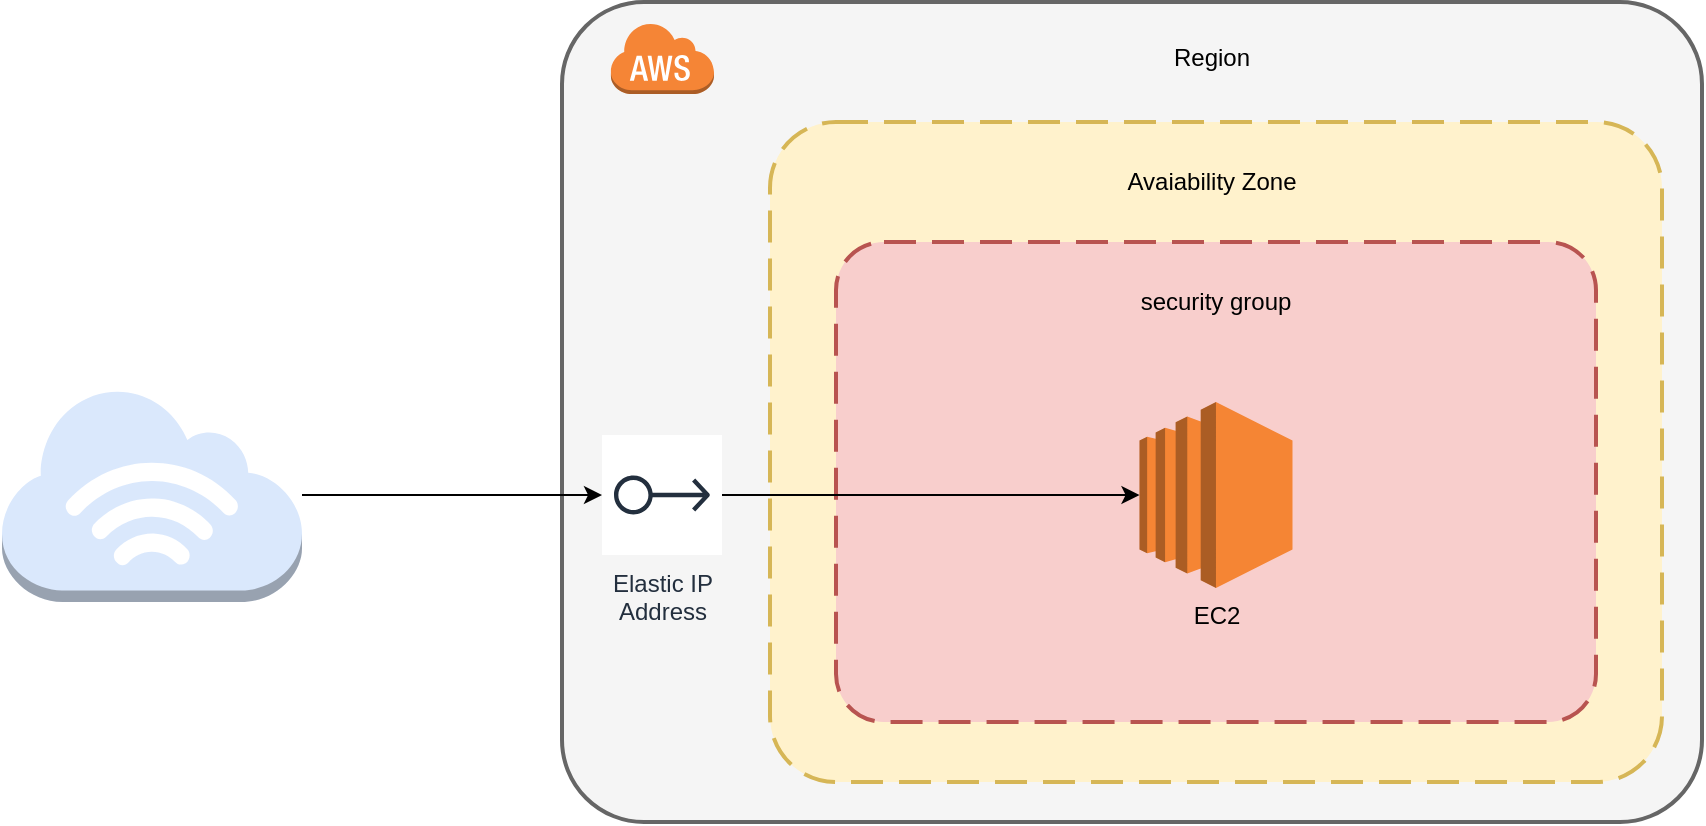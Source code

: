 <mxfile version="15.1.2" type="device"><diagram id="IehID1VTRrrpRWPmuVBC" name="Page-1"><mxGraphModel dx="1915" dy="1719" grid="1" gridSize="10" guides="1" tooltips="1" connect="1" arrows="1" fold="1" page="1" pageScale="1" pageWidth="827" pageHeight="1169" math="0" shadow="0"><root><mxCell id="0"/><mxCell id="1" parent="0"/><mxCell id="zvWUIAIdYLFrgLBPvGFA-2" value="" style="rounded=1;arcSize=10;dashed=0;fillColor=#f5f5f5;strokeWidth=2;strokeColor=#666666;fontColor=#333333;" vertex="1" parent="1"><mxGeometry x="40" width="570" height="410" as="geometry"/></mxCell><mxCell id="zvWUIAIdYLFrgLBPvGFA-10" value="" style="rounded=1;arcSize=10;dashed=1;strokeColor=#d6b656;fillColor=#fff2cc;dashPattern=8 4;strokeWidth=2;" vertex="1" parent="1"><mxGeometry x="144" y="60" width="446" height="330" as="geometry"/></mxCell><mxCell id="zvWUIAIdYLFrgLBPvGFA-1" value="" style="rounded=1;arcSize=10;dashed=1;strokeColor=#b85450;fillColor=#f8cecc;dashPattern=8 4;strokeWidth=2;" vertex="1" parent="1"><mxGeometry x="177" y="120" width="380" height="240" as="geometry"/></mxCell><mxCell id="zvWUIAIdYLFrgLBPvGFA-3" value="" style="dashed=0;html=1;shape=mxgraph.aws3.cloud;fillColor=#F58536;gradientColor=none;dashed=0;" vertex="1" parent="1"><mxGeometry x="64" y="10" width="52" height="36" as="geometry"/></mxCell><mxCell id="zvWUIAIdYLFrgLBPvGFA-4" value="EC2" style="outlineConnect=0;dashed=0;verticalLabelPosition=bottom;verticalAlign=top;align=center;html=1;shape=mxgraph.aws3.ec2;fillColor=#F58534;gradientColor=none;" vertex="1" parent="1"><mxGeometry x="328.75" y="200" width="76.5" height="93" as="geometry"/></mxCell><mxCell id="zvWUIAIdYLFrgLBPvGFA-8" style="edgeStyle=orthogonalEdgeStyle;rounded=0;orthogonalLoop=1;jettySize=auto;html=1;" edge="1" parent="1" source="zvWUIAIdYLFrgLBPvGFA-7" target="zvWUIAIdYLFrgLBPvGFA-4"><mxGeometry relative="1" as="geometry"/></mxCell><mxCell id="zvWUIAIdYLFrgLBPvGFA-7" value="Elastic IP&#10;Address" style="sketch=0;outlineConnect=0;fontColor=#232F3E;gradientColor=none;strokeColor=#232F3E;fillColor=#ffffff;dashed=0;verticalLabelPosition=bottom;verticalAlign=top;align=center;html=1;fontSize=12;fontStyle=0;aspect=fixed;shape=mxgraph.aws4.resourceIcon;resIcon=mxgraph.aws4.elastic_ip_address;" vertex="1" parent="1"><mxGeometry x="60" y="216.5" width="60" height="60" as="geometry"/></mxCell><mxCell id="zvWUIAIdYLFrgLBPvGFA-9" value="security group" style="text;html=1;strokeColor=none;fillColor=none;align=center;verticalAlign=middle;whiteSpace=wrap;rounded=0;" vertex="1" parent="1"><mxGeometry x="312" y="140" width="110" height="20" as="geometry"/></mxCell><mxCell id="zvWUIAIdYLFrgLBPvGFA-11" value="Avaiability Zone" style="text;html=1;strokeColor=none;fillColor=none;align=center;verticalAlign=middle;whiteSpace=wrap;rounded=0;" vertex="1" parent="1"><mxGeometry x="310" y="80" width="110" height="20" as="geometry"/></mxCell><mxCell id="zvWUIAIdYLFrgLBPvGFA-12" value="Region" style="text;html=1;strokeColor=none;fillColor=none;align=center;verticalAlign=middle;whiteSpace=wrap;rounded=0;" vertex="1" parent="1"><mxGeometry x="310" y="18" width="110" height="20" as="geometry"/></mxCell><mxCell id="zvWUIAIdYLFrgLBPvGFA-15" style="edgeStyle=orthogonalEdgeStyle;rounded=0;orthogonalLoop=1;jettySize=auto;html=1;" edge="1" parent="1" source="zvWUIAIdYLFrgLBPvGFA-14" target="zvWUIAIdYLFrgLBPvGFA-7"><mxGeometry relative="1" as="geometry"/></mxCell><mxCell id="zvWUIAIdYLFrgLBPvGFA-14" value="" style="outlineConnect=0;dashed=0;verticalLabelPosition=bottom;verticalAlign=top;align=center;html=1;shape=mxgraph.aws3.internet_3;fillColor=#dae8fc;strokeColor=#6c8ebf;" vertex="1" parent="1"><mxGeometry x="-240" y="193" width="150" height="107" as="geometry"/></mxCell></root></mxGraphModel></diagram></mxfile>